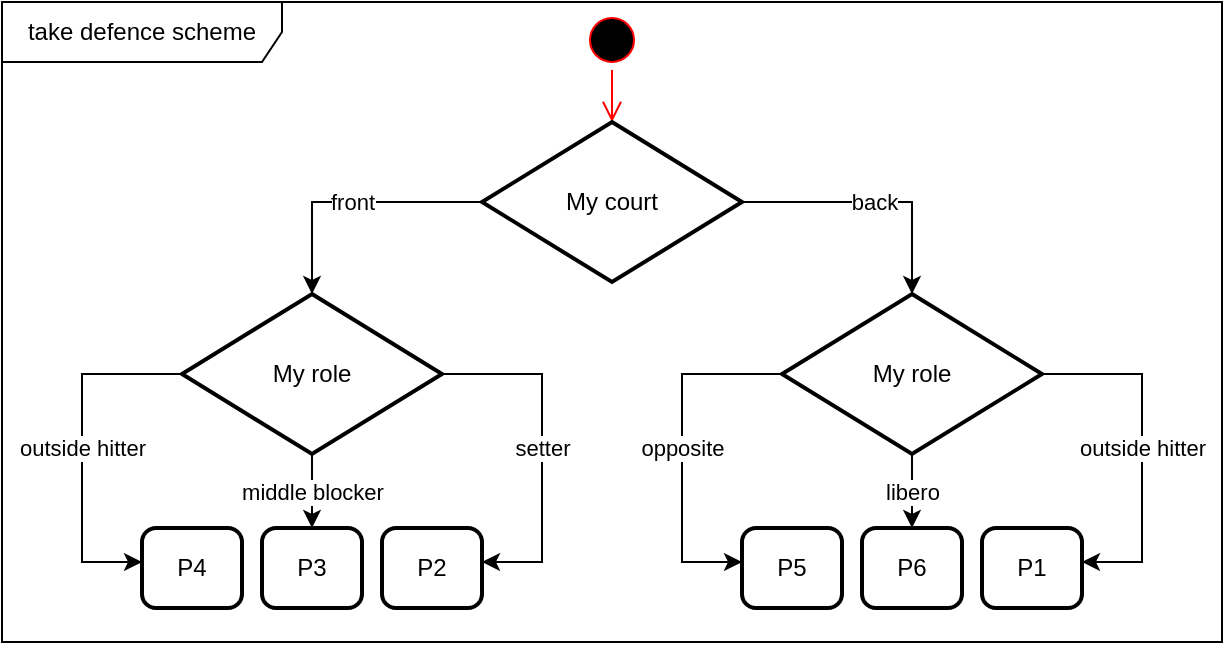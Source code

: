 <mxfile pages="1" version="11.2.5" type="device"><diagram id="eKWF7RJXT1cke-6vsnJ0" name="Page-1"><mxGraphModel dx="1502" dy="1044" grid="1" gridSize="10" guides="1" tooltips="1" connect="1" arrows="1" fold="1" page="0" pageScale="1" pageWidth="827" pageHeight="1169" math="0" shadow="0"><root><mxCell id="0"/><mxCell id="1" parent="0"/><mxCell id="Ck7tO_PgvUv4vr6AzTIq-21" value="take defence scheme" style="shape=umlFrame;whiteSpace=wrap;html=1;width=140;height=30;" parent="1" vertex="1"><mxGeometry x="-100" y="-150" width="610" height="320" as="geometry"/></mxCell><mxCell id="Ck7tO_PgvUv4vr6AzTIq-4" value="My role" style="strokeWidth=2;html=1;shape=mxgraph.flowchart.decision;whiteSpace=wrap;" parent="1" vertex="1"><mxGeometry x="-10" y="-4" width="130" height="80" as="geometry"/></mxCell><mxCell id="Ck7tO_PgvUv4vr6AzTIq-5" value="middle blocker" style="endArrow=classic;html=1;rounded=0;edgeStyle=orthogonalEdgeStyle;" parent="1" source="Ck7tO_PgvUv4vr6AzTIq-4" target="fJo-oRV_xAVY1mh84P_V-2" edge="1"><mxGeometry width="50" height="50" relative="1" as="geometry"><mxPoint x="-100" y="596" as="sourcePoint"/><mxPoint x="213" y="96" as="targetPoint"/></mxGeometry></mxCell><mxCell id="Ck7tO_PgvUv4vr6AzTIq-7" value="setter" style="endArrow=classic;html=1;edgeStyle=orthogonalEdgeStyle;rounded=0;" parent="1" source="Ck7tO_PgvUv4vr6AzTIq-4" target="fJo-oRV_xAVY1mh84P_V-3" edge="1"><mxGeometry width="50" height="50" relative="1" as="geometry"><mxPoint x="-110" y="596" as="sourcePoint"/><mxPoint x="-97" y="96" as="targetPoint"/><Array as="points"><mxPoint x="170" y="36"/><mxPoint x="170" y="130"/></Array></mxGeometry></mxCell><mxCell id="WEdASLVPeg8-vBGGi1UE-1" value="" style="ellipse;html=1;shape=startState;fillColor=#000000;strokeColor=#ff0000;" parent="1" vertex="1"><mxGeometry x="190" y="-146" width="30" height="30" as="geometry"/></mxCell><mxCell id="WEdASLVPeg8-vBGGi1UE-2" value="" style="edgeStyle=orthogonalEdgeStyle;html=1;verticalAlign=bottom;endArrow=open;endSize=8;strokeColor=#ff0000;rounded=0;" parent="1" source="WEdASLVPeg8-vBGGi1UE-1" target="fJo-oRV_xAVY1mh84P_V-7" edge="1"><mxGeometry relative="1" as="geometry"><mxPoint x="250" y="135" as="targetPoint"/></mxGeometry></mxCell><mxCell id="8S88_pDY0sOGmpQS6xgJ-16" value="outside hitter" style="endArrow=classic;html=1;edgeStyle=orthogonalEdgeStyle;rounded=0;" parent="1" source="Ck7tO_PgvUv4vr6AzTIq-4" target="fJo-oRV_xAVY1mh84P_V-1" edge="1"><mxGeometry width="50" height="50" relative="1" as="geometry"><mxPoint x="7" y="176" as="sourcePoint"/><mxPoint x="-80" y="236" as="targetPoint"/><Array as="points"><mxPoint x="-60" y="36"/><mxPoint x="-60" y="130"/></Array></mxGeometry></mxCell><mxCell id="fJo-oRV_xAVY1mh84P_V-1" value="P4" style="rounded=1;whiteSpace=wrap;html=1;absoluteArcSize=1;arcSize=14;strokeWidth=2;" parent="1" vertex="1"><mxGeometry x="-30" y="113" width="50" height="40" as="geometry"/></mxCell><mxCell id="fJo-oRV_xAVY1mh84P_V-2" value="P3" style="rounded=1;whiteSpace=wrap;html=1;absoluteArcSize=1;arcSize=14;strokeWidth=2;" parent="1" vertex="1"><mxGeometry x="30" y="113" width="50" height="40" as="geometry"/></mxCell><mxCell id="fJo-oRV_xAVY1mh84P_V-3" value="P2" style="rounded=1;whiteSpace=wrap;html=1;absoluteArcSize=1;arcSize=14;strokeWidth=2;" parent="1" vertex="1"><mxGeometry x="90" y="113" width="50" height="40" as="geometry"/></mxCell><mxCell id="fJo-oRV_xAVY1mh84P_V-7" value="My court" style="strokeWidth=2;html=1;shape=mxgraph.flowchart.decision;whiteSpace=wrap;" parent="1" vertex="1"><mxGeometry x="140" y="-90" width="130" height="80" as="geometry"/></mxCell><mxCell id="fJo-oRV_xAVY1mh84P_V-8" value="front" style="endArrow=classic;html=1;rounded=0;edgeStyle=orthogonalEdgeStyle;" parent="1" source="fJo-oRV_xAVY1mh84P_V-7" target="Ck7tO_PgvUv4vr6AzTIq-4" edge="1"><mxGeometry width="50" height="50" relative="1" as="geometry"><mxPoint x="-370" y="580" as="sourcePoint"/><mxPoint x="-320" y="530" as="targetPoint"/></mxGeometry></mxCell><mxCell id="fJo-oRV_xAVY1mh84P_V-9" value="My role" style="strokeWidth=2;html=1;shape=mxgraph.flowchart.decision;whiteSpace=wrap;" parent="1" vertex="1"><mxGeometry x="290" y="-4" width="130" height="80" as="geometry"/></mxCell><mxCell id="fJo-oRV_xAVY1mh84P_V-12" value="outside hitter" style="endArrow=classic;html=1;edgeStyle=orthogonalEdgeStyle;rounded=0;" parent="1" source="fJo-oRV_xAVY1mh84P_V-9" target="fJo-oRV_xAVY1mh84P_V-17" edge="1"><mxGeometry width="50" height="50" relative="1" as="geometry"><mxPoint x="307" y="196" as="sourcePoint"/><mxPoint x="220" y="256" as="targetPoint"/><Array as="points"><mxPoint x="470" y="36"/><mxPoint x="470" y="130"/></Array></mxGeometry></mxCell><mxCell id="fJo-oRV_xAVY1mh84P_V-13" value="opposite" style="endArrow=classic;html=1;edgeStyle=orthogonalEdgeStyle;rounded=0;" parent="1" source="fJo-oRV_xAVY1mh84P_V-9" target="fJo-oRV_xAVY1mh84P_V-15" edge="1"><mxGeometry width="50" height="50" relative="1" as="geometry"><mxPoint x="517" y="226" as="sourcePoint"/><mxPoint x="510" y="186" as="targetPoint"/><Array as="points"><mxPoint x="240" y="36"/><mxPoint x="240" y="130"/></Array></mxGeometry></mxCell><mxCell id="fJo-oRV_xAVY1mh84P_V-14" value="libero" style="endArrow=classic;html=1;edgeStyle=orthogonalEdgeStyle;rounded=0;" parent="1" source="fJo-oRV_xAVY1mh84P_V-9" target="fJo-oRV_xAVY1mh84P_V-16" edge="1"><mxGeometry width="50" height="50" relative="1" as="geometry"><mxPoint x="667" y="186" as="sourcePoint"/><mxPoint x="580" y="246" as="targetPoint"/></mxGeometry></mxCell><mxCell id="fJo-oRV_xAVY1mh84P_V-15" value="P5" style="rounded=1;whiteSpace=wrap;html=1;absoluteArcSize=1;arcSize=14;strokeWidth=2;" parent="1" vertex="1"><mxGeometry x="270" y="113" width="50" height="40" as="geometry"/></mxCell><mxCell id="fJo-oRV_xAVY1mh84P_V-16" value="P6" style="rounded=1;whiteSpace=wrap;html=1;absoluteArcSize=1;arcSize=14;strokeWidth=2;" parent="1" vertex="1"><mxGeometry x="330" y="113" width="50" height="40" as="geometry"/></mxCell><mxCell id="fJo-oRV_xAVY1mh84P_V-17" value="P1" style="rounded=1;whiteSpace=wrap;html=1;absoluteArcSize=1;arcSize=14;strokeWidth=2;" parent="1" vertex="1"><mxGeometry x="390" y="113" width="50" height="40" as="geometry"/></mxCell><mxCell id="fJo-oRV_xAVY1mh84P_V-18" value="back" style="endArrow=classic;html=1;rounded=0;edgeStyle=orthogonalEdgeStyle;" parent="1" source="fJo-oRV_xAVY1mh84P_V-7" target="fJo-oRV_xAVY1mh84P_V-9" edge="1"><mxGeometry width="50" height="50" relative="1" as="geometry"><mxPoint x="-370" y="580" as="sourcePoint"/><mxPoint x="-320" y="530" as="targetPoint"/></mxGeometry></mxCell></root></mxGraphModel></diagram></mxfile>